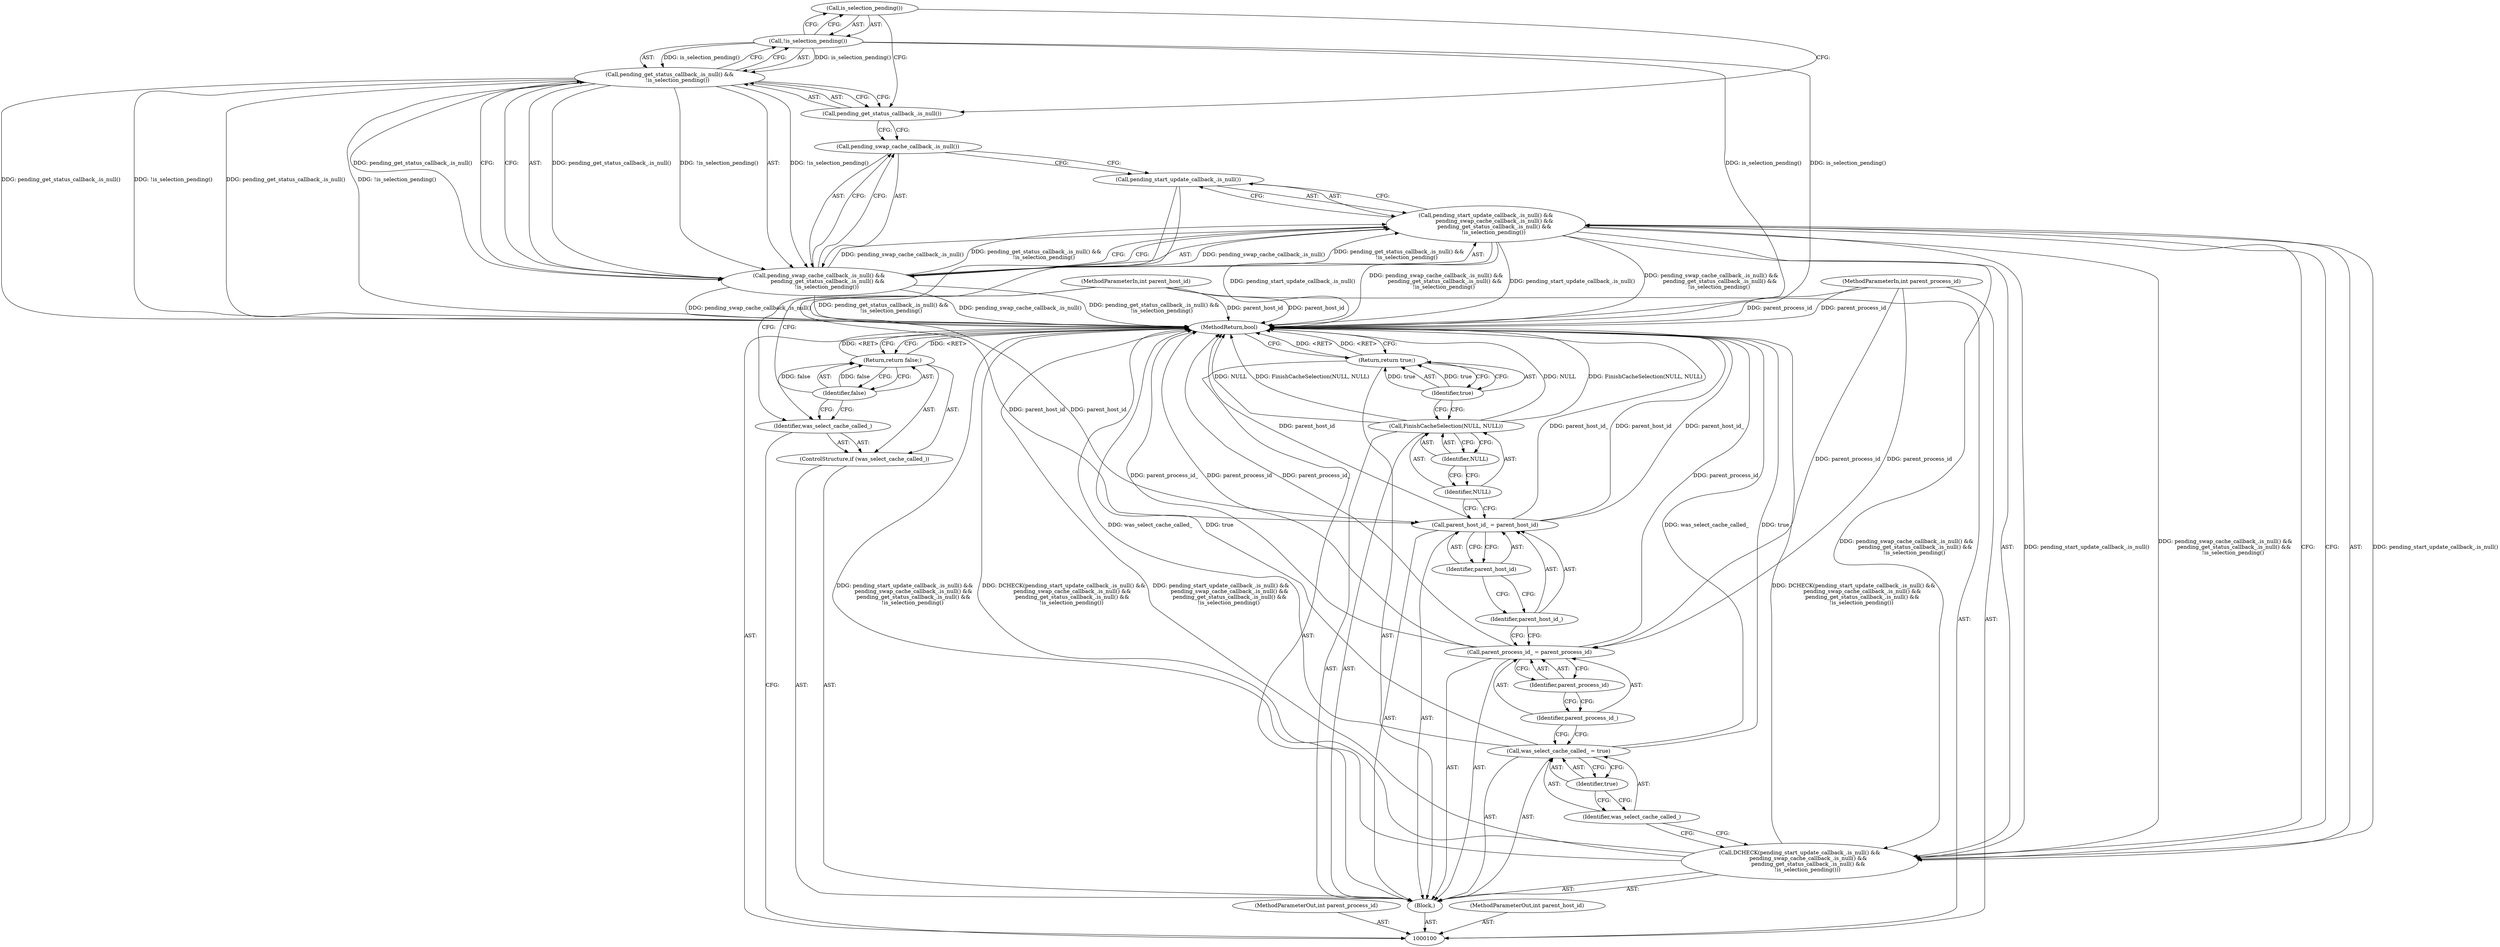digraph "0_Chrome_2cb006bc9d3ad16353ed49c2b75faea618156d0f_6" {
"1000116" [label="(Call,is_selection_pending())"];
"1000115" [label="(Call,!is_selection_pending())"];
"1000117" [label="(Call,was_select_cache_called_ = true)"];
"1000118" [label="(Identifier,was_select_cache_called_)"];
"1000119" [label="(Identifier,true)"];
"1000122" [label="(Identifier,parent_process_id)"];
"1000120" [label="(Call,parent_process_id_ = parent_process_id)"];
"1000121" [label="(Identifier,parent_process_id_)"];
"1000125" [label="(Identifier,parent_host_id)"];
"1000123" [label="(Call,parent_host_id_ = parent_host_id)"];
"1000124" [label="(Identifier,parent_host_id_)"];
"1000127" [label="(Identifier,NULL)"];
"1000126" [label="(Call,FinishCacheSelection(NULL, NULL))"];
"1000128" [label="(Identifier,NULL)"];
"1000129" [label="(Return,return true;)"];
"1000130" [label="(Identifier,true)"];
"1000131" [label="(MethodReturn,bool)"];
"1000101" [label="(MethodParameterIn,int parent_process_id)"];
"1000172" [label="(MethodParameterOut,int parent_process_id)"];
"1000102" [label="(MethodParameterIn,int parent_host_id)"];
"1000173" [label="(MethodParameterOut,int parent_host_id)"];
"1000103" [label="(Block,)"];
"1000104" [label="(ControlStructure,if (was_select_cache_called_))"];
"1000105" [label="(Identifier,was_select_cache_called_)"];
"1000107" [label="(Identifier,false)"];
"1000106" [label="(Return,return false;)"];
"1000109" [label="(Call,pending_start_update_callback_.is_null() &&\n          pending_swap_cache_callback_.is_null() &&\n          pending_get_status_callback_.is_null() &&\n         !is_selection_pending())"];
"1000110" [label="(Call,pending_start_update_callback_.is_null())"];
"1000108" [label="(Call,DCHECK(pending_start_update_callback_.is_null() &&\n          pending_swap_cache_callback_.is_null() &&\n          pending_get_status_callback_.is_null() &&\n         !is_selection_pending()))"];
"1000111" [label="(Call,pending_swap_cache_callback_.is_null() &&\n          pending_get_status_callback_.is_null() &&\n         !is_selection_pending())"];
"1000112" [label="(Call,pending_swap_cache_callback_.is_null())"];
"1000113" [label="(Call,pending_get_status_callback_.is_null() &&\n         !is_selection_pending())"];
"1000114" [label="(Call,pending_get_status_callback_.is_null())"];
"1000116" -> "1000115"  [label="AST: "];
"1000116" -> "1000114"  [label="CFG: "];
"1000115" -> "1000116"  [label="CFG: "];
"1000115" -> "1000113"  [label="AST: "];
"1000115" -> "1000116"  [label="CFG: "];
"1000116" -> "1000115"  [label="AST: "];
"1000113" -> "1000115"  [label="CFG: "];
"1000115" -> "1000131"  [label="DDG: is_selection_pending()"];
"1000115" -> "1000113"  [label="DDG: is_selection_pending()"];
"1000117" -> "1000103"  [label="AST: "];
"1000117" -> "1000119"  [label="CFG: "];
"1000118" -> "1000117"  [label="AST: "];
"1000119" -> "1000117"  [label="AST: "];
"1000121" -> "1000117"  [label="CFG: "];
"1000117" -> "1000131"  [label="DDG: was_select_cache_called_"];
"1000117" -> "1000131"  [label="DDG: true"];
"1000118" -> "1000117"  [label="AST: "];
"1000118" -> "1000108"  [label="CFG: "];
"1000119" -> "1000118"  [label="CFG: "];
"1000119" -> "1000117"  [label="AST: "];
"1000119" -> "1000118"  [label="CFG: "];
"1000117" -> "1000119"  [label="CFG: "];
"1000122" -> "1000120"  [label="AST: "];
"1000122" -> "1000121"  [label="CFG: "];
"1000120" -> "1000122"  [label="CFG: "];
"1000120" -> "1000103"  [label="AST: "];
"1000120" -> "1000122"  [label="CFG: "];
"1000121" -> "1000120"  [label="AST: "];
"1000122" -> "1000120"  [label="AST: "];
"1000124" -> "1000120"  [label="CFG: "];
"1000120" -> "1000131"  [label="DDG: parent_process_id"];
"1000120" -> "1000131"  [label="DDG: parent_process_id_"];
"1000101" -> "1000120"  [label="DDG: parent_process_id"];
"1000121" -> "1000120"  [label="AST: "];
"1000121" -> "1000117"  [label="CFG: "];
"1000122" -> "1000121"  [label="CFG: "];
"1000125" -> "1000123"  [label="AST: "];
"1000125" -> "1000124"  [label="CFG: "];
"1000123" -> "1000125"  [label="CFG: "];
"1000123" -> "1000103"  [label="AST: "];
"1000123" -> "1000125"  [label="CFG: "];
"1000124" -> "1000123"  [label="AST: "];
"1000125" -> "1000123"  [label="AST: "];
"1000127" -> "1000123"  [label="CFG: "];
"1000123" -> "1000131"  [label="DDG: parent_host_id"];
"1000123" -> "1000131"  [label="DDG: parent_host_id_"];
"1000102" -> "1000123"  [label="DDG: parent_host_id"];
"1000124" -> "1000123"  [label="AST: "];
"1000124" -> "1000120"  [label="CFG: "];
"1000125" -> "1000124"  [label="CFG: "];
"1000127" -> "1000126"  [label="AST: "];
"1000127" -> "1000123"  [label="CFG: "];
"1000128" -> "1000127"  [label="CFG: "];
"1000126" -> "1000103"  [label="AST: "];
"1000126" -> "1000128"  [label="CFG: "];
"1000127" -> "1000126"  [label="AST: "];
"1000128" -> "1000126"  [label="AST: "];
"1000130" -> "1000126"  [label="CFG: "];
"1000126" -> "1000131"  [label="DDG: FinishCacheSelection(NULL, NULL)"];
"1000126" -> "1000131"  [label="DDG: NULL"];
"1000128" -> "1000126"  [label="AST: "];
"1000128" -> "1000127"  [label="CFG: "];
"1000126" -> "1000128"  [label="CFG: "];
"1000129" -> "1000103"  [label="AST: "];
"1000129" -> "1000130"  [label="CFG: "];
"1000130" -> "1000129"  [label="AST: "];
"1000131" -> "1000129"  [label="CFG: "];
"1000129" -> "1000131"  [label="DDG: <RET>"];
"1000130" -> "1000129"  [label="DDG: true"];
"1000130" -> "1000129"  [label="AST: "];
"1000130" -> "1000126"  [label="CFG: "];
"1000129" -> "1000130"  [label="CFG: "];
"1000130" -> "1000129"  [label="DDG: true"];
"1000131" -> "1000100"  [label="AST: "];
"1000131" -> "1000106"  [label="CFG: "];
"1000131" -> "1000129"  [label="CFG: "];
"1000106" -> "1000131"  [label="DDG: <RET>"];
"1000129" -> "1000131"  [label="DDG: <RET>"];
"1000126" -> "1000131"  [label="DDG: FinishCacheSelection(NULL, NULL)"];
"1000126" -> "1000131"  [label="DDG: NULL"];
"1000123" -> "1000131"  [label="DDG: parent_host_id"];
"1000123" -> "1000131"  [label="DDG: parent_host_id_"];
"1000108" -> "1000131"  [label="DDG: DCHECK(pending_start_update_callback_.is_null() &&\n          pending_swap_cache_callback_.is_null() &&\n          pending_get_status_callback_.is_null() &&\n         !is_selection_pending())"];
"1000108" -> "1000131"  [label="DDG: pending_start_update_callback_.is_null() &&\n          pending_swap_cache_callback_.is_null() &&\n          pending_get_status_callback_.is_null() &&\n         !is_selection_pending()"];
"1000113" -> "1000131"  [label="DDG: pending_get_status_callback_.is_null()"];
"1000113" -> "1000131"  [label="DDG: !is_selection_pending()"];
"1000117" -> "1000131"  [label="DDG: was_select_cache_called_"];
"1000117" -> "1000131"  [label="DDG: true"];
"1000120" -> "1000131"  [label="DDG: parent_process_id"];
"1000120" -> "1000131"  [label="DDG: parent_process_id_"];
"1000102" -> "1000131"  [label="DDG: parent_host_id"];
"1000111" -> "1000131"  [label="DDG: pending_swap_cache_callback_.is_null()"];
"1000111" -> "1000131"  [label="DDG: pending_get_status_callback_.is_null() &&\n         !is_selection_pending()"];
"1000101" -> "1000131"  [label="DDG: parent_process_id"];
"1000109" -> "1000131"  [label="DDG: pending_start_update_callback_.is_null()"];
"1000109" -> "1000131"  [label="DDG: pending_swap_cache_callback_.is_null() &&\n          pending_get_status_callback_.is_null() &&\n         !is_selection_pending()"];
"1000115" -> "1000131"  [label="DDG: is_selection_pending()"];
"1000101" -> "1000100"  [label="AST: "];
"1000101" -> "1000131"  [label="DDG: parent_process_id"];
"1000101" -> "1000120"  [label="DDG: parent_process_id"];
"1000172" -> "1000100"  [label="AST: "];
"1000102" -> "1000100"  [label="AST: "];
"1000102" -> "1000131"  [label="DDG: parent_host_id"];
"1000102" -> "1000123"  [label="DDG: parent_host_id"];
"1000173" -> "1000100"  [label="AST: "];
"1000103" -> "1000100"  [label="AST: "];
"1000104" -> "1000103"  [label="AST: "];
"1000108" -> "1000103"  [label="AST: "];
"1000117" -> "1000103"  [label="AST: "];
"1000120" -> "1000103"  [label="AST: "];
"1000123" -> "1000103"  [label="AST: "];
"1000126" -> "1000103"  [label="AST: "];
"1000129" -> "1000103"  [label="AST: "];
"1000104" -> "1000103"  [label="AST: "];
"1000105" -> "1000104"  [label="AST: "];
"1000106" -> "1000104"  [label="AST: "];
"1000105" -> "1000104"  [label="AST: "];
"1000105" -> "1000100"  [label="CFG: "];
"1000107" -> "1000105"  [label="CFG: "];
"1000110" -> "1000105"  [label="CFG: "];
"1000107" -> "1000106"  [label="AST: "];
"1000107" -> "1000105"  [label="CFG: "];
"1000106" -> "1000107"  [label="CFG: "];
"1000107" -> "1000106"  [label="DDG: false"];
"1000106" -> "1000104"  [label="AST: "];
"1000106" -> "1000107"  [label="CFG: "];
"1000107" -> "1000106"  [label="AST: "];
"1000131" -> "1000106"  [label="CFG: "];
"1000106" -> "1000131"  [label="DDG: <RET>"];
"1000107" -> "1000106"  [label="DDG: false"];
"1000109" -> "1000108"  [label="AST: "];
"1000109" -> "1000110"  [label="CFG: "];
"1000109" -> "1000111"  [label="CFG: "];
"1000110" -> "1000109"  [label="AST: "];
"1000111" -> "1000109"  [label="AST: "];
"1000108" -> "1000109"  [label="CFG: "];
"1000109" -> "1000131"  [label="DDG: pending_start_update_callback_.is_null()"];
"1000109" -> "1000131"  [label="DDG: pending_swap_cache_callback_.is_null() &&\n          pending_get_status_callback_.is_null() &&\n         !is_selection_pending()"];
"1000109" -> "1000108"  [label="DDG: pending_start_update_callback_.is_null()"];
"1000109" -> "1000108"  [label="DDG: pending_swap_cache_callback_.is_null() &&\n          pending_get_status_callback_.is_null() &&\n         !is_selection_pending()"];
"1000111" -> "1000109"  [label="DDG: pending_swap_cache_callback_.is_null()"];
"1000111" -> "1000109"  [label="DDG: pending_get_status_callback_.is_null() &&\n         !is_selection_pending()"];
"1000110" -> "1000109"  [label="AST: "];
"1000110" -> "1000105"  [label="CFG: "];
"1000112" -> "1000110"  [label="CFG: "];
"1000109" -> "1000110"  [label="CFG: "];
"1000108" -> "1000103"  [label="AST: "];
"1000108" -> "1000109"  [label="CFG: "];
"1000109" -> "1000108"  [label="AST: "];
"1000118" -> "1000108"  [label="CFG: "];
"1000108" -> "1000131"  [label="DDG: DCHECK(pending_start_update_callback_.is_null() &&\n          pending_swap_cache_callback_.is_null() &&\n          pending_get_status_callback_.is_null() &&\n         !is_selection_pending())"];
"1000108" -> "1000131"  [label="DDG: pending_start_update_callback_.is_null() &&\n          pending_swap_cache_callback_.is_null() &&\n          pending_get_status_callback_.is_null() &&\n         !is_selection_pending()"];
"1000109" -> "1000108"  [label="DDG: pending_start_update_callback_.is_null()"];
"1000109" -> "1000108"  [label="DDG: pending_swap_cache_callback_.is_null() &&\n          pending_get_status_callback_.is_null() &&\n         !is_selection_pending()"];
"1000111" -> "1000109"  [label="AST: "];
"1000111" -> "1000112"  [label="CFG: "];
"1000111" -> "1000113"  [label="CFG: "];
"1000112" -> "1000111"  [label="AST: "];
"1000113" -> "1000111"  [label="AST: "];
"1000109" -> "1000111"  [label="CFG: "];
"1000111" -> "1000131"  [label="DDG: pending_swap_cache_callback_.is_null()"];
"1000111" -> "1000131"  [label="DDG: pending_get_status_callback_.is_null() &&\n         !is_selection_pending()"];
"1000111" -> "1000109"  [label="DDG: pending_swap_cache_callback_.is_null()"];
"1000111" -> "1000109"  [label="DDG: pending_get_status_callback_.is_null() &&\n         !is_selection_pending()"];
"1000113" -> "1000111"  [label="DDG: pending_get_status_callback_.is_null()"];
"1000113" -> "1000111"  [label="DDG: !is_selection_pending()"];
"1000112" -> "1000111"  [label="AST: "];
"1000112" -> "1000110"  [label="CFG: "];
"1000114" -> "1000112"  [label="CFG: "];
"1000111" -> "1000112"  [label="CFG: "];
"1000113" -> "1000111"  [label="AST: "];
"1000113" -> "1000114"  [label="CFG: "];
"1000113" -> "1000115"  [label="CFG: "];
"1000114" -> "1000113"  [label="AST: "];
"1000115" -> "1000113"  [label="AST: "];
"1000111" -> "1000113"  [label="CFG: "];
"1000113" -> "1000131"  [label="DDG: pending_get_status_callback_.is_null()"];
"1000113" -> "1000131"  [label="DDG: !is_selection_pending()"];
"1000113" -> "1000111"  [label="DDG: pending_get_status_callback_.is_null()"];
"1000113" -> "1000111"  [label="DDG: !is_selection_pending()"];
"1000115" -> "1000113"  [label="DDG: is_selection_pending()"];
"1000114" -> "1000113"  [label="AST: "];
"1000114" -> "1000112"  [label="CFG: "];
"1000116" -> "1000114"  [label="CFG: "];
"1000113" -> "1000114"  [label="CFG: "];
}
